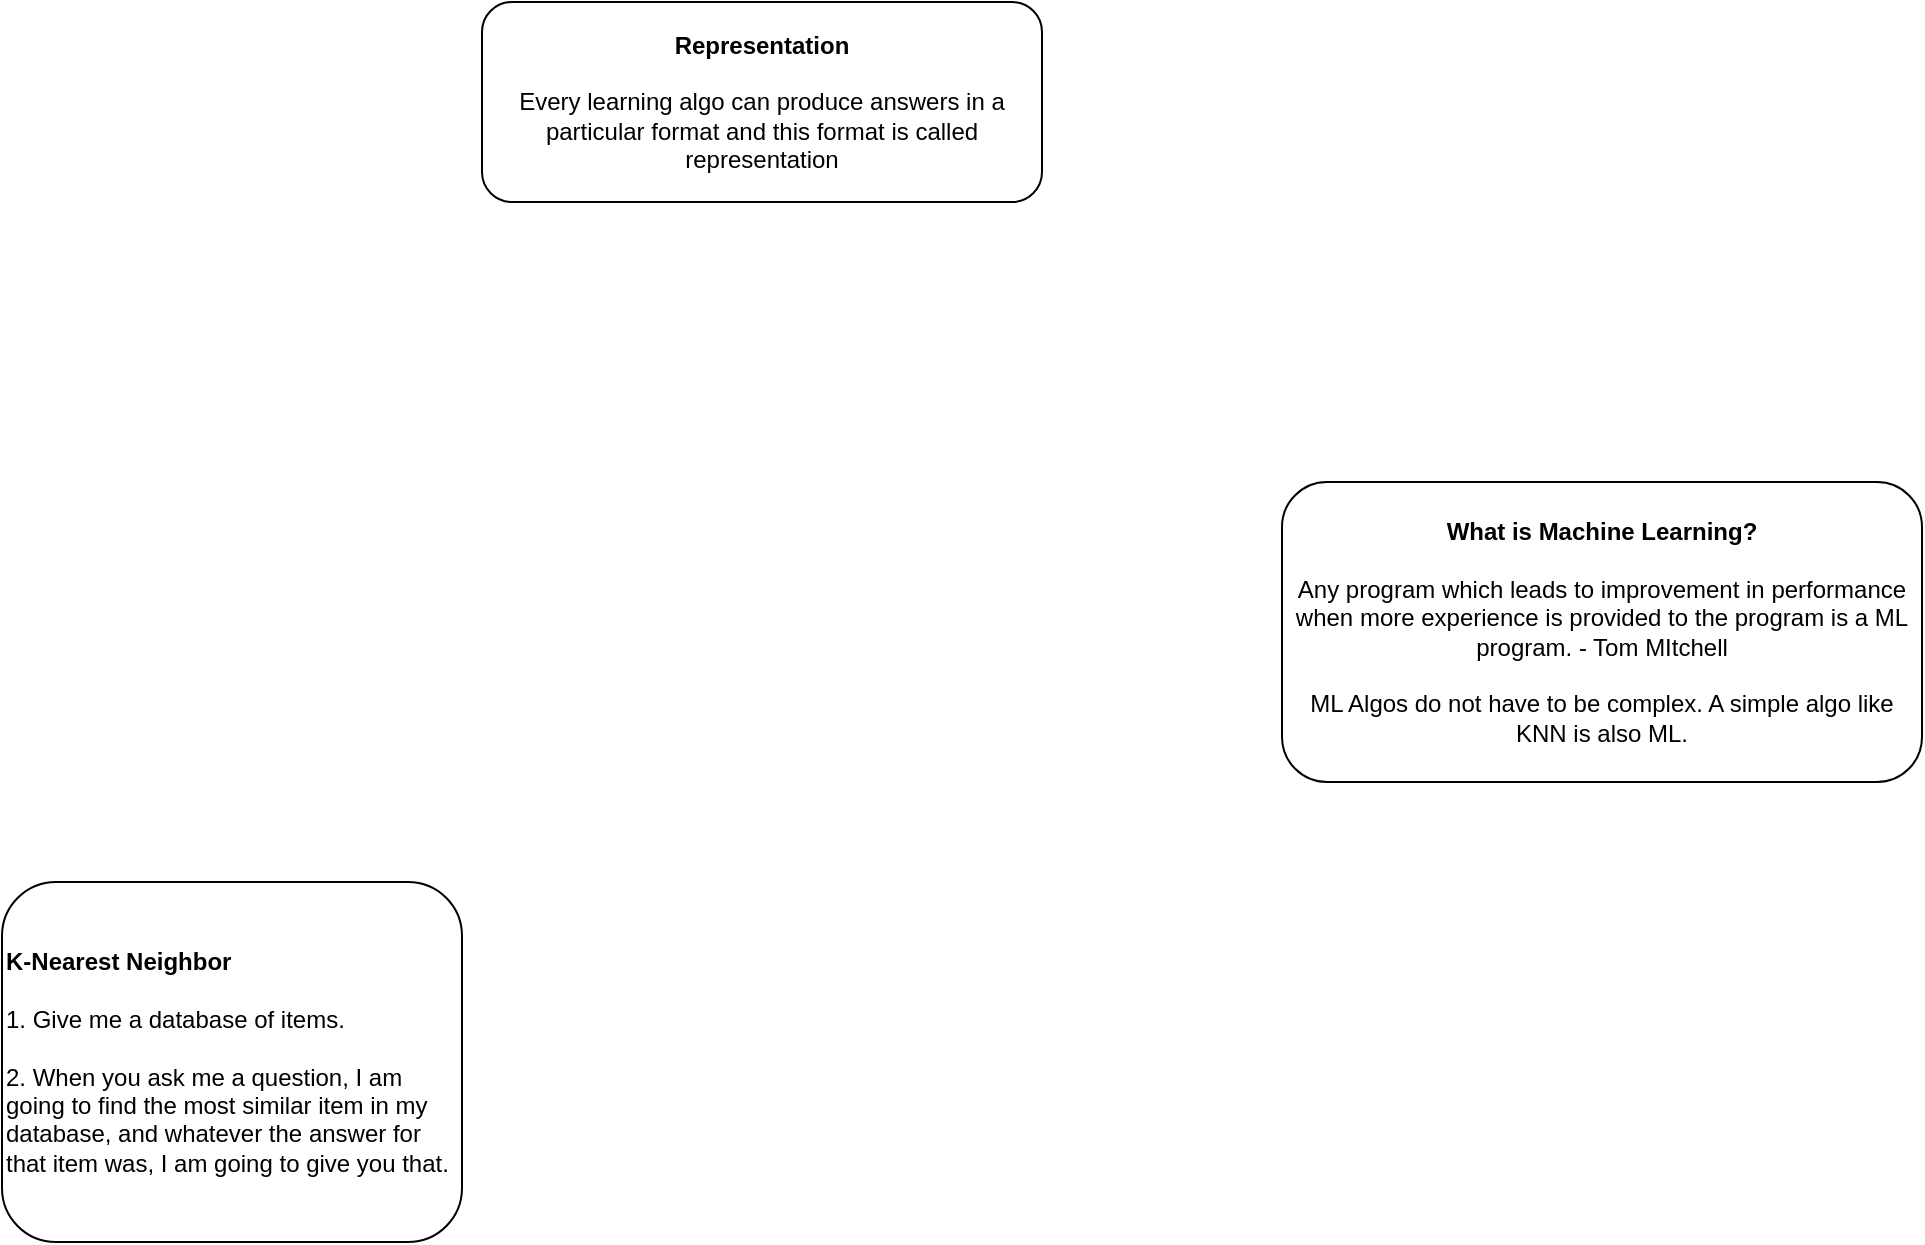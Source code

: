 <mxfile version="20.7.4" type="github">
  <diagram id="yiaCU1Vqxz6n_TdvmyUf" name="Page-1">
    <mxGraphModel dx="2284" dy="775" grid="1" gridSize="10" guides="1" tooltips="1" connect="1" arrows="1" fold="1" page="1" pageScale="1" pageWidth="850" pageHeight="1100" math="0" shadow="0">
      <root>
        <mxCell id="0" />
        <mxCell id="1" parent="0" />
        <mxCell id="5vYoBrWB2Ws82g73J6qU-2" value="&lt;b&gt;What is Machine Learning?&lt;/b&gt;&lt;br&gt;&lt;br&gt;Any program which leads to improvement in performance when more experience is provided to the program is a ML program. - Tom MItchell&lt;br&gt;&lt;br&gt;ML Algos do not have to be complex. A simple algo like KNN is also ML." style="rounded=1;whiteSpace=wrap;html=1;" vertex="1" parent="1">
          <mxGeometry x="320" y="320" width="320" height="150" as="geometry" />
        </mxCell>
        <mxCell id="5vYoBrWB2Ws82g73J6qU-3" value="&lt;b&gt;K-Nearest Neighbor&lt;/b&gt;&lt;br&gt;&lt;br&gt;1. Give me a database of items.&lt;br&gt;&lt;br&gt;2. When you ask me a question, I am going to find the most similar item in my database, and whatever the answer for that item was, I am going to give you that." style="rounded=1;whiteSpace=wrap;html=1;align=left;" vertex="1" parent="1">
          <mxGeometry x="-320" y="520" width="230" height="180" as="geometry" />
        </mxCell>
        <mxCell id="5vYoBrWB2Ws82g73J6qU-4" value="&lt;b&gt;Representation&lt;br&gt;&lt;/b&gt;&lt;br&gt;Every learning algo can produce answers in a particular format and this format is called representation" style="rounded=1;whiteSpace=wrap;html=1;" vertex="1" parent="1">
          <mxGeometry x="-80" y="80" width="280" height="100" as="geometry" />
        </mxCell>
      </root>
    </mxGraphModel>
  </diagram>
</mxfile>
